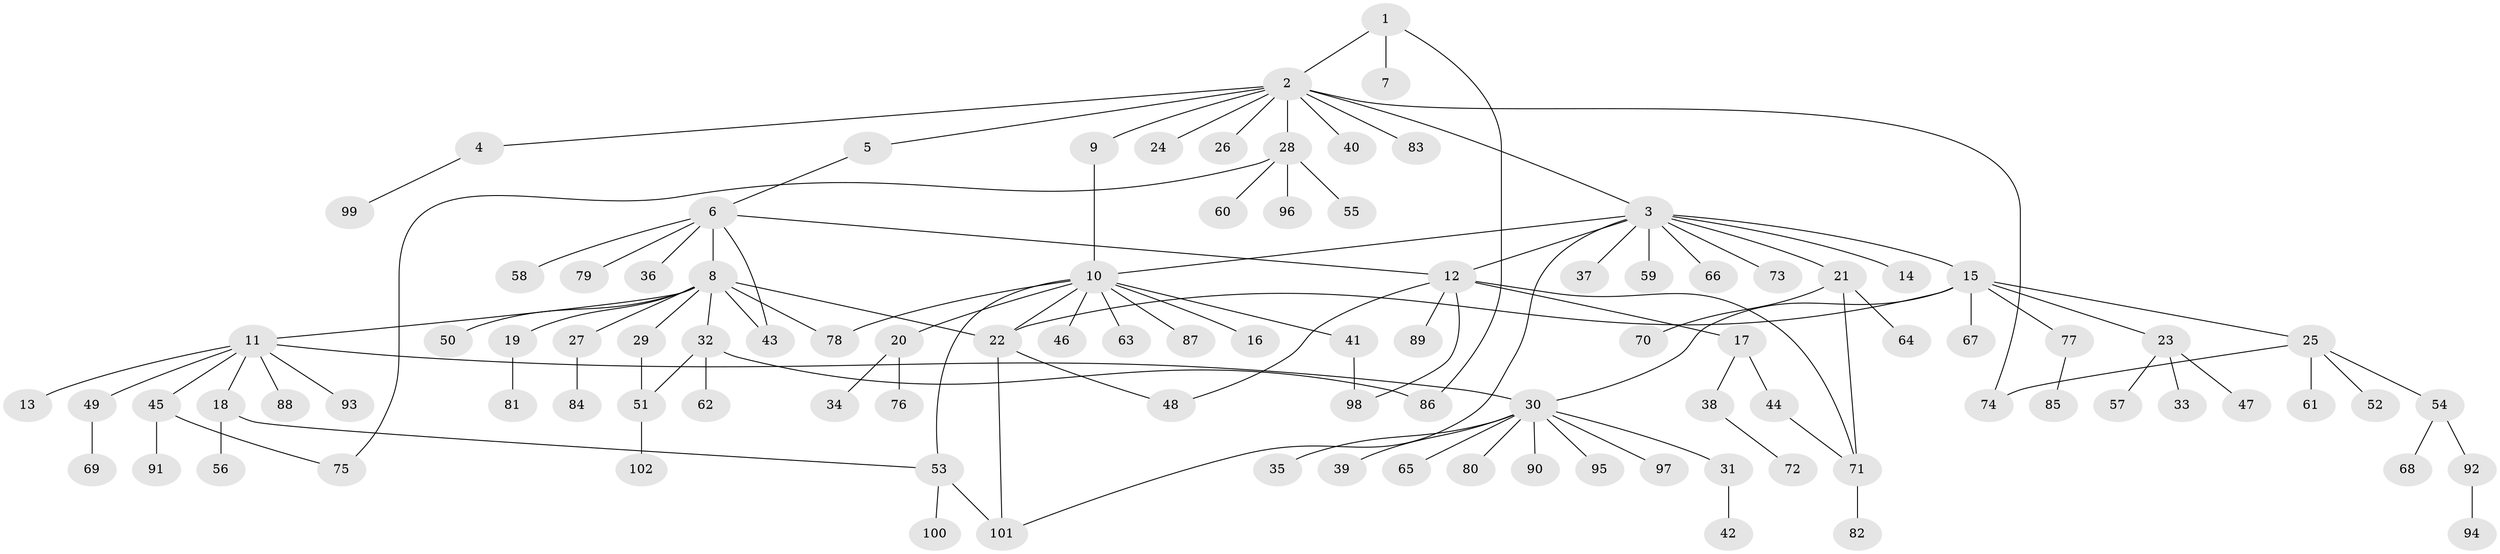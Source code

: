 // Generated by graph-tools (version 1.1) at 2025/25/03/09/25 03:25:59]
// undirected, 102 vertices, 119 edges
graph export_dot {
graph [start="1"]
  node [color=gray90,style=filled];
  1;
  2;
  3;
  4;
  5;
  6;
  7;
  8;
  9;
  10;
  11;
  12;
  13;
  14;
  15;
  16;
  17;
  18;
  19;
  20;
  21;
  22;
  23;
  24;
  25;
  26;
  27;
  28;
  29;
  30;
  31;
  32;
  33;
  34;
  35;
  36;
  37;
  38;
  39;
  40;
  41;
  42;
  43;
  44;
  45;
  46;
  47;
  48;
  49;
  50;
  51;
  52;
  53;
  54;
  55;
  56;
  57;
  58;
  59;
  60;
  61;
  62;
  63;
  64;
  65;
  66;
  67;
  68;
  69;
  70;
  71;
  72;
  73;
  74;
  75;
  76;
  77;
  78;
  79;
  80;
  81;
  82;
  83;
  84;
  85;
  86;
  87;
  88;
  89;
  90;
  91;
  92;
  93;
  94;
  95;
  96;
  97;
  98;
  99;
  100;
  101;
  102;
  1 -- 2;
  1 -- 7;
  1 -- 86;
  2 -- 3;
  2 -- 4;
  2 -- 5;
  2 -- 9;
  2 -- 24;
  2 -- 26;
  2 -- 28;
  2 -- 40;
  2 -- 74;
  2 -- 83;
  3 -- 10;
  3 -- 12;
  3 -- 14;
  3 -- 15;
  3 -- 21;
  3 -- 37;
  3 -- 59;
  3 -- 66;
  3 -- 73;
  3 -- 101;
  4 -- 99;
  5 -- 6;
  6 -- 8;
  6 -- 12;
  6 -- 36;
  6 -- 43;
  6 -- 58;
  6 -- 79;
  8 -- 11;
  8 -- 19;
  8 -- 22;
  8 -- 27;
  8 -- 29;
  8 -- 32;
  8 -- 43;
  8 -- 50;
  8 -- 78;
  9 -- 10;
  10 -- 16;
  10 -- 20;
  10 -- 22;
  10 -- 41;
  10 -- 46;
  10 -- 53;
  10 -- 63;
  10 -- 78;
  10 -- 87;
  11 -- 13;
  11 -- 18;
  11 -- 30;
  11 -- 45;
  11 -- 49;
  11 -- 88;
  11 -- 93;
  12 -- 17;
  12 -- 48;
  12 -- 71;
  12 -- 89;
  12 -- 98;
  15 -- 22;
  15 -- 23;
  15 -- 25;
  15 -- 30;
  15 -- 67;
  15 -- 77;
  17 -- 38;
  17 -- 44;
  18 -- 53;
  18 -- 56;
  19 -- 81;
  20 -- 34;
  20 -- 76;
  21 -- 64;
  21 -- 70;
  21 -- 71;
  22 -- 48;
  22 -- 101;
  23 -- 33;
  23 -- 47;
  23 -- 57;
  25 -- 52;
  25 -- 54;
  25 -- 61;
  25 -- 74;
  27 -- 84;
  28 -- 55;
  28 -- 60;
  28 -- 75;
  28 -- 96;
  29 -- 51;
  30 -- 31;
  30 -- 35;
  30 -- 39;
  30 -- 65;
  30 -- 80;
  30 -- 90;
  30 -- 95;
  30 -- 97;
  31 -- 42;
  32 -- 51;
  32 -- 62;
  32 -- 86;
  38 -- 72;
  41 -- 98;
  44 -- 71;
  45 -- 75;
  45 -- 91;
  49 -- 69;
  51 -- 102;
  53 -- 100;
  53 -- 101;
  54 -- 68;
  54 -- 92;
  71 -- 82;
  77 -- 85;
  92 -- 94;
}
